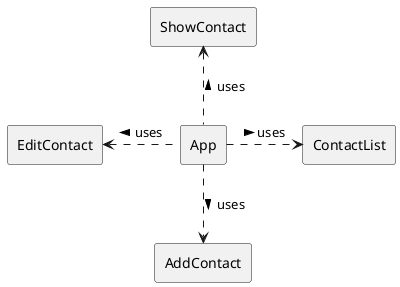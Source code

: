 @startuml
skinparam ComponentStyle rectangle 
[App] .r.> [ContactList] : > uses
[App] .d.> [AddContact] : > uses
[App] .l.> [EditContact] : > uses
[App] .u.> [ShowContact] : > uses
@enduml